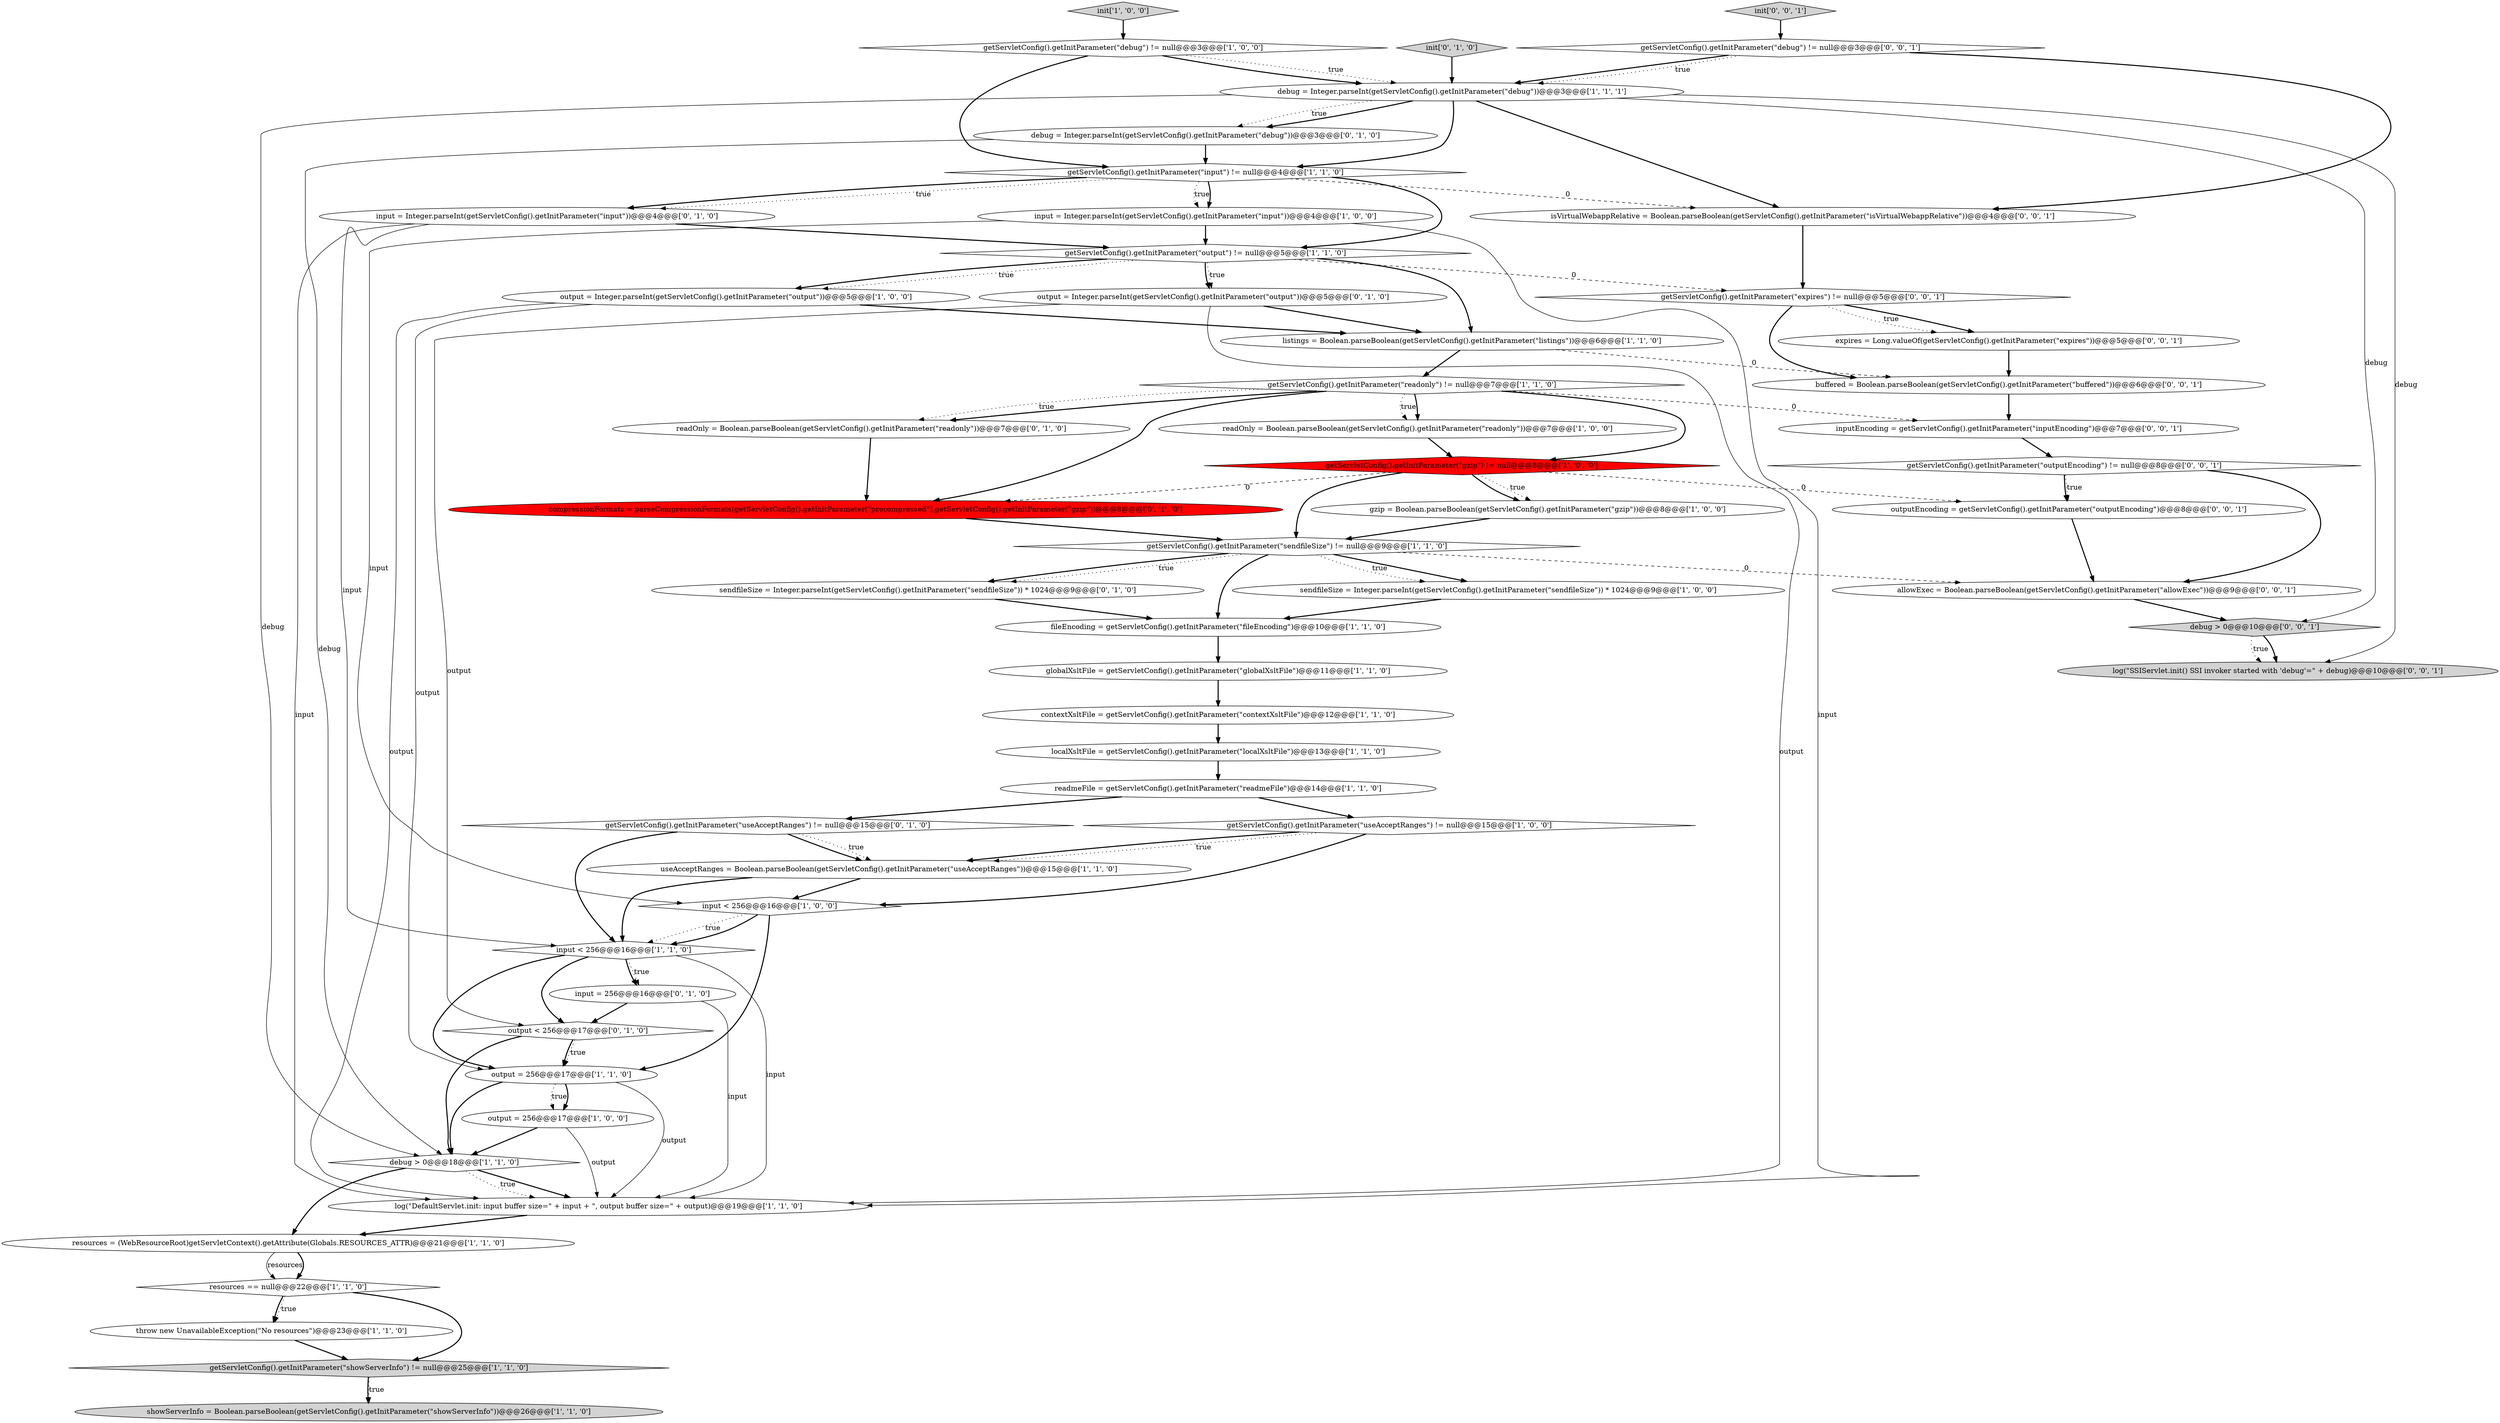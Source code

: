 digraph {
29 [style = filled, label = "debug > 0@@@18@@@['1', '1', '0']", fillcolor = white, shape = diamond image = "AAA0AAABBB1BBB"];
48 [style = filled, label = "debug > 0@@@10@@@['0', '0', '1']", fillcolor = lightgray, shape = diamond image = "AAA0AAABBB3BBB"];
19 [style = filled, label = "resources = (WebResourceRoot)getServletContext().getAttribute(Globals.RESOURCES_ATTR)@@@21@@@['1', '1', '0']", fillcolor = white, shape = ellipse image = "AAA0AAABBB1BBB"];
28 [style = filled, label = "showServerInfo = Boolean.parseBoolean(getServletConfig().getInitParameter(\"showServerInfo\"))@@@26@@@['1', '1', '0']", fillcolor = lightgray, shape = ellipse image = "AAA0AAABBB1BBB"];
44 [style = filled, label = "inputEncoding = getServletConfig().getInitParameter(\"inputEncoding\")@@@7@@@['0', '0', '1']", fillcolor = white, shape = ellipse image = "AAA0AAABBB3BBB"];
30 [style = filled, label = "debug = Integer.parseInt(getServletConfig().getInitParameter(\"debug\"))@@@3@@@['1', '1', '1']", fillcolor = white, shape = ellipse image = "AAA0AAABBB1BBB"];
36 [style = filled, label = "input = 256@@@16@@@['0', '1', '0']", fillcolor = white, shape = ellipse image = "AAA0AAABBB2BBB"];
2 [style = filled, label = "getServletConfig().getInitParameter(\"debug\") != null@@@3@@@['1', '0', '0']", fillcolor = white, shape = diamond image = "AAA0AAABBB1BBB"];
10 [style = filled, label = "output = Integer.parseInt(getServletConfig().getInitParameter(\"output\"))@@@5@@@['1', '0', '0']", fillcolor = white, shape = ellipse image = "AAA0AAABBB1BBB"];
45 [style = filled, label = "getServletConfig().getInitParameter(\"debug\") != null@@@3@@@['0', '0', '1']", fillcolor = white, shape = diamond image = "AAA0AAABBB3BBB"];
11 [style = filled, label = "getServletConfig().getInitParameter(\"readonly\") != null@@@7@@@['1', '1', '0']", fillcolor = white, shape = diamond image = "AAA0AAABBB1BBB"];
21 [style = filled, label = "getServletConfig().getInitParameter(\"sendfileSize\") != null@@@9@@@['1', '1', '0']", fillcolor = white, shape = diamond image = "AAA0AAABBB1BBB"];
52 [style = filled, label = "allowExec = Boolean.parseBoolean(getServletConfig().getInitParameter(\"allowExec\"))@@@9@@@['0', '0', '1']", fillcolor = white, shape = ellipse image = "AAA0AAABBB3BBB"];
32 [style = filled, label = "debug = Integer.parseInt(getServletConfig().getInitParameter(\"debug\"))@@@3@@@['0', '1', '0']", fillcolor = white, shape = ellipse image = "AAA0AAABBB2BBB"];
7 [style = filled, label = "input < 256@@@16@@@['1', '0', '0']", fillcolor = white, shape = diamond image = "AAA0AAABBB1BBB"];
17 [style = filled, label = "input < 256@@@16@@@['1', '1', '0']", fillcolor = white, shape = diamond image = "AAA0AAABBB1BBB"];
8 [style = filled, label = "getServletConfig().getInitParameter(\"useAcceptRanges\") != null@@@15@@@['1', '0', '0']", fillcolor = white, shape = diamond image = "AAA0AAABBB1BBB"];
47 [style = filled, label = "getServletConfig().getInitParameter(\"outputEncoding\") != null@@@8@@@['0', '0', '1']", fillcolor = white, shape = diamond image = "AAA0AAABBB3BBB"];
14 [style = filled, label = "getServletConfig().getInitParameter(\"gzip\") != null@@@8@@@['1', '0', '0']", fillcolor = red, shape = diamond image = "AAA1AAABBB1BBB"];
39 [style = filled, label = "getServletConfig().getInitParameter(\"useAcceptRanges\") != null@@@15@@@['0', '1', '0']", fillcolor = white, shape = diamond image = "AAA0AAABBB2BBB"];
51 [style = filled, label = "outputEncoding = getServletConfig().getInitParameter(\"outputEncoding\")@@@8@@@['0', '0', '1']", fillcolor = white, shape = ellipse image = "AAA0AAABBB3BBB"];
37 [style = filled, label = "input = Integer.parseInt(getServletConfig().getInitParameter(\"input\"))@@@4@@@['0', '1', '0']", fillcolor = white, shape = ellipse image = "AAA0AAABBB2BBB"];
41 [style = filled, label = "init['0', '1', '0']", fillcolor = lightgray, shape = diamond image = "AAA0AAABBB2BBB"];
50 [style = filled, label = "log(\"SSIServlet.init() SSI invoker started with 'debug'=\" + debug)@@@10@@@['0', '0', '1']", fillcolor = lightgray, shape = ellipse image = "AAA0AAABBB3BBB"];
27 [style = filled, label = "getServletConfig().getInitParameter(\"input\") != null@@@4@@@['1', '1', '0']", fillcolor = white, shape = diamond image = "AAA0AAABBB1BBB"];
25 [style = filled, label = "throw new UnavailableException(\"No resources\")@@@23@@@['1', '1', '0']", fillcolor = white, shape = ellipse image = "AAA0AAABBB1BBB"];
9 [style = filled, label = "localXsltFile = getServletConfig().getInitParameter(\"localXsltFile\")@@@13@@@['1', '1', '0']", fillcolor = white, shape = ellipse image = "AAA0AAABBB1BBB"];
6 [style = filled, label = "readOnly = Boolean.parseBoolean(getServletConfig().getInitParameter(\"readonly\"))@@@7@@@['1', '0', '0']", fillcolor = white, shape = ellipse image = "AAA0AAABBB1BBB"];
18 [style = filled, label = "output = 256@@@17@@@['1', '0', '0']", fillcolor = white, shape = ellipse image = "AAA0AAABBB1BBB"];
31 [style = filled, label = "init['1', '0', '0']", fillcolor = lightgray, shape = diamond image = "AAA0AAABBB1BBB"];
46 [style = filled, label = "isVirtualWebappRelative = Boolean.parseBoolean(getServletConfig().getInitParameter(\"isVirtualWebappRelative\"))@@@4@@@['0', '0', '1']", fillcolor = white, shape = ellipse image = "AAA0AAABBB3BBB"];
43 [style = filled, label = "init['0', '0', '1']", fillcolor = lightgray, shape = diamond image = "AAA0AAABBB3BBB"];
5 [style = filled, label = "fileEncoding = getServletConfig().getInitParameter(\"fileEncoding\")@@@10@@@['1', '1', '0']", fillcolor = white, shape = ellipse image = "AAA0AAABBB1BBB"];
3 [style = filled, label = "readmeFile = getServletConfig().getInitParameter(\"readmeFile\")@@@14@@@['1', '1', '0']", fillcolor = white, shape = ellipse image = "AAA0AAABBB1BBB"];
15 [style = filled, label = "log(\"DefaultServlet.init: input buffer size=\" + input + \", output buffer size=\" + output)@@@19@@@['1', '1', '0']", fillcolor = white, shape = ellipse image = "AAA0AAABBB1BBB"];
26 [style = filled, label = "output = 256@@@17@@@['1', '1', '0']", fillcolor = white, shape = ellipse image = "AAA0AAABBB1BBB"];
34 [style = filled, label = "sendfileSize = Integer.parseInt(getServletConfig().getInitParameter(\"sendfileSize\")) * 1024@@@9@@@['0', '1', '0']", fillcolor = white, shape = ellipse image = "AAA0AAABBB2BBB"];
23 [style = filled, label = "useAcceptRanges = Boolean.parseBoolean(getServletConfig().getInitParameter(\"useAcceptRanges\"))@@@15@@@['1', '1', '0']", fillcolor = white, shape = ellipse image = "AAA0AAABBB1BBB"];
38 [style = filled, label = "output = Integer.parseInt(getServletConfig().getInitParameter(\"output\"))@@@5@@@['0', '1', '0']", fillcolor = white, shape = ellipse image = "AAA0AAABBB2BBB"];
42 [style = filled, label = "buffered = Boolean.parseBoolean(getServletConfig().getInitParameter(\"buffered\"))@@@6@@@['0', '0', '1']", fillcolor = white, shape = ellipse image = "AAA0AAABBB3BBB"];
16 [style = filled, label = "getServletConfig().getInitParameter(\"output\") != null@@@5@@@['1', '1', '0']", fillcolor = white, shape = diamond image = "AAA0AAABBB1BBB"];
20 [style = filled, label = "getServletConfig().getInitParameter(\"showServerInfo\") != null@@@25@@@['1', '1', '0']", fillcolor = lightgray, shape = diamond image = "AAA0AAABBB1BBB"];
4 [style = filled, label = "listings = Boolean.parseBoolean(getServletConfig().getInitParameter(\"listings\"))@@@6@@@['1', '1', '0']", fillcolor = white, shape = ellipse image = "AAA0AAABBB1BBB"];
1 [style = filled, label = "gzip = Boolean.parseBoolean(getServletConfig().getInitParameter(\"gzip\"))@@@8@@@['1', '0', '0']", fillcolor = white, shape = ellipse image = "AAA0AAABBB1BBB"];
53 [style = filled, label = "getServletConfig().getInitParameter(\"expires\") != null@@@5@@@['0', '0', '1']", fillcolor = white, shape = diamond image = "AAA0AAABBB3BBB"];
33 [style = filled, label = "readOnly = Boolean.parseBoolean(getServletConfig().getInitParameter(\"readonly\"))@@@7@@@['0', '1', '0']", fillcolor = white, shape = ellipse image = "AAA0AAABBB2BBB"];
40 [style = filled, label = "output < 256@@@17@@@['0', '1', '0']", fillcolor = white, shape = diamond image = "AAA0AAABBB2BBB"];
35 [style = filled, label = "compressionFormats = parseCompressionFormats(getServletConfig().getInitParameter(\"precompressed\"),getServletConfig().getInitParameter(\"gzip\"))@@@8@@@['0', '1', '0']", fillcolor = red, shape = ellipse image = "AAA1AAABBB2BBB"];
22 [style = filled, label = "contextXsltFile = getServletConfig().getInitParameter(\"contextXsltFile\")@@@12@@@['1', '1', '0']", fillcolor = white, shape = ellipse image = "AAA0AAABBB1BBB"];
24 [style = filled, label = "input = Integer.parseInt(getServletConfig().getInitParameter(\"input\"))@@@4@@@['1', '0', '0']", fillcolor = white, shape = ellipse image = "AAA0AAABBB1BBB"];
49 [style = filled, label = "expires = Long.valueOf(getServletConfig().getInitParameter(\"expires\"))@@@5@@@['0', '0', '1']", fillcolor = white, shape = ellipse image = "AAA0AAABBB3BBB"];
0 [style = filled, label = "resources == null@@@22@@@['1', '1', '0']", fillcolor = white, shape = diamond image = "AAA0AAABBB1BBB"];
12 [style = filled, label = "globalXsltFile = getServletConfig().getInitParameter(\"globalXsltFile\")@@@11@@@['1', '1', '0']", fillcolor = white, shape = ellipse image = "AAA0AAABBB1BBB"];
13 [style = filled, label = "sendfileSize = Integer.parseInt(getServletConfig().getInitParameter(\"sendfileSize\")) * 1024@@@9@@@['1', '0', '0']", fillcolor = white, shape = ellipse image = "AAA0AAABBB1BBB"];
29->15 [style = bold, label=""];
11->14 [style = bold, label=""];
21->52 [style = dashed, label="0"];
38->4 [style = bold, label=""];
0->25 [style = dotted, label="true"];
45->30 [style = bold, label=""];
16->10 [style = dotted, label="true"];
7->26 [style = bold, label=""];
17->36 [style = bold, label=""];
42->44 [style = bold, label=""];
0->25 [style = bold, label=""];
1->21 [style = bold, label=""];
30->46 [style = bold, label=""];
24->7 [style = solid, label="input"];
39->23 [style = bold, label=""];
17->15 [style = solid, label="input"];
47->51 [style = bold, label=""];
11->33 [style = bold, label=""];
40->26 [style = bold, label=""];
3->39 [style = bold, label=""];
23->17 [style = bold, label=""];
16->38 [style = dotted, label="true"];
44->47 [style = bold, label=""];
38->15 [style = solid, label="output"];
12->22 [style = bold, label=""];
21->13 [style = bold, label=""];
53->49 [style = dotted, label="true"];
11->33 [style = dotted, label="true"];
19->0 [style = solid, label="resources"];
8->23 [style = bold, label=""];
40->26 [style = dotted, label="true"];
18->15 [style = solid, label="output"];
22->9 [style = bold, label=""];
30->27 [style = bold, label=""];
48->50 [style = bold, label=""];
8->23 [style = dotted, label="true"];
31->2 [style = bold, label=""];
10->26 [style = solid, label="output"];
27->24 [style = dotted, label="true"];
27->16 [style = bold, label=""];
35->21 [style = bold, label=""];
43->45 [style = bold, label=""];
30->50 [style = solid, label="debug"];
30->29 [style = solid, label="debug"];
41->30 [style = bold, label=""];
27->46 [style = dashed, label="0"];
36->15 [style = solid, label="input"];
52->48 [style = bold, label=""];
30->32 [style = dotted, label="true"];
13->5 [style = bold, label=""];
38->40 [style = solid, label="output"];
47->51 [style = dotted, label="true"];
2->27 [style = bold, label=""];
26->18 [style = dotted, label="true"];
14->35 [style = dashed, label="0"];
0->20 [style = bold, label=""];
21->13 [style = dotted, label="true"];
23->7 [style = bold, label=""];
14->1 [style = dotted, label="true"];
45->46 [style = bold, label=""];
37->17 [style = solid, label="input"];
30->48 [style = solid, label="debug"];
7->17 [style = dotted, label="true"];
37->16 [style = bold, label=""];
14->21 [style = bold, label=""];
40->29 [style = bold, label=""];
36->40 [style = bold, label=""];
7->17 [style = bold, label=""];
24->15 [style = solid, label="input"];
21->34 [style = bold, label=""];
53->42 [style = bold, label=""];
11->44 [style = dashed, label="0"];
17->40 [style = bold, label=""];
30->32 [style = bold, label=""];
32->27 [style = bold, label=""];
2->30 [style = dotted, label="true"];
32->29 [style = solid, label="debug"];
51->52 [style = bold, label=""];
10->15 [style = solid, label="output"];
15->19 [style = bold, label=""];
27->37 [style = dotted, label="true"];
16->53 [style = dashed, label="0"];
19->0 [style = bold, label=""];
39->23 [style = dotted, label="true"];
21->5 [style = bold, label=""];
25->20 [style = bold, label=""];
27->37 [style = bold, label=""];
29->19 [style = bold, label=""];
39->17 [style = bold, label=""];
11->6 [style = dotted, label="true"];
3->8 [style = bold, label=""];
9->3 [style = bold, label=""];
27->24 [style = bold, label=""];
37->15 [style = solid, label="input"];
17->36 [style = dotted, label="true"];
16->4 [style = bold, label=""];
47->52 [style = bold, label=""];
49->42 [style = bold, label=""];
33->35 [style = bold, label=""];
17->26 [style = bold, label=""];
48->50 [style = dotted, label="true"];
16->10 [style = bold, label=""];
34->5 [style = bold, label=""];
26->29 [style = bold, label=""];
11->6 [style = bold, label=""];
20->28 [style = bold, label=""];
46->53 [style = bold, label=""];
14->51 [style = dashed, label="0"];
21->34 [style = dotted, label="true"];
29->15 [style = dotted, label="true"];
11->35 [style = bold, label=""];
14->1 [style = bold, label=""];
8->7 [style = bold, label=""];
6->14 [style = bold, label=""];
53->49 [style = bold, label=""];
24->16 [style = bold, label=""];
18->29 [style = bold, label=""];
5->12 [style = bold, label=""];
20->28 [style = dotted, label="true"];
4->42 [style = dashed, label="0"];
10->4 [style = bold, label=""];
45->30 [style = dotted, label="true"];
26->15 [style = solid, label="output"];
2->30 [style = bold, label=""];
4->11 [style = bold, label=""];
16->38 [style = bold, label=""];
26->18 [style = bold, label=""];
}
